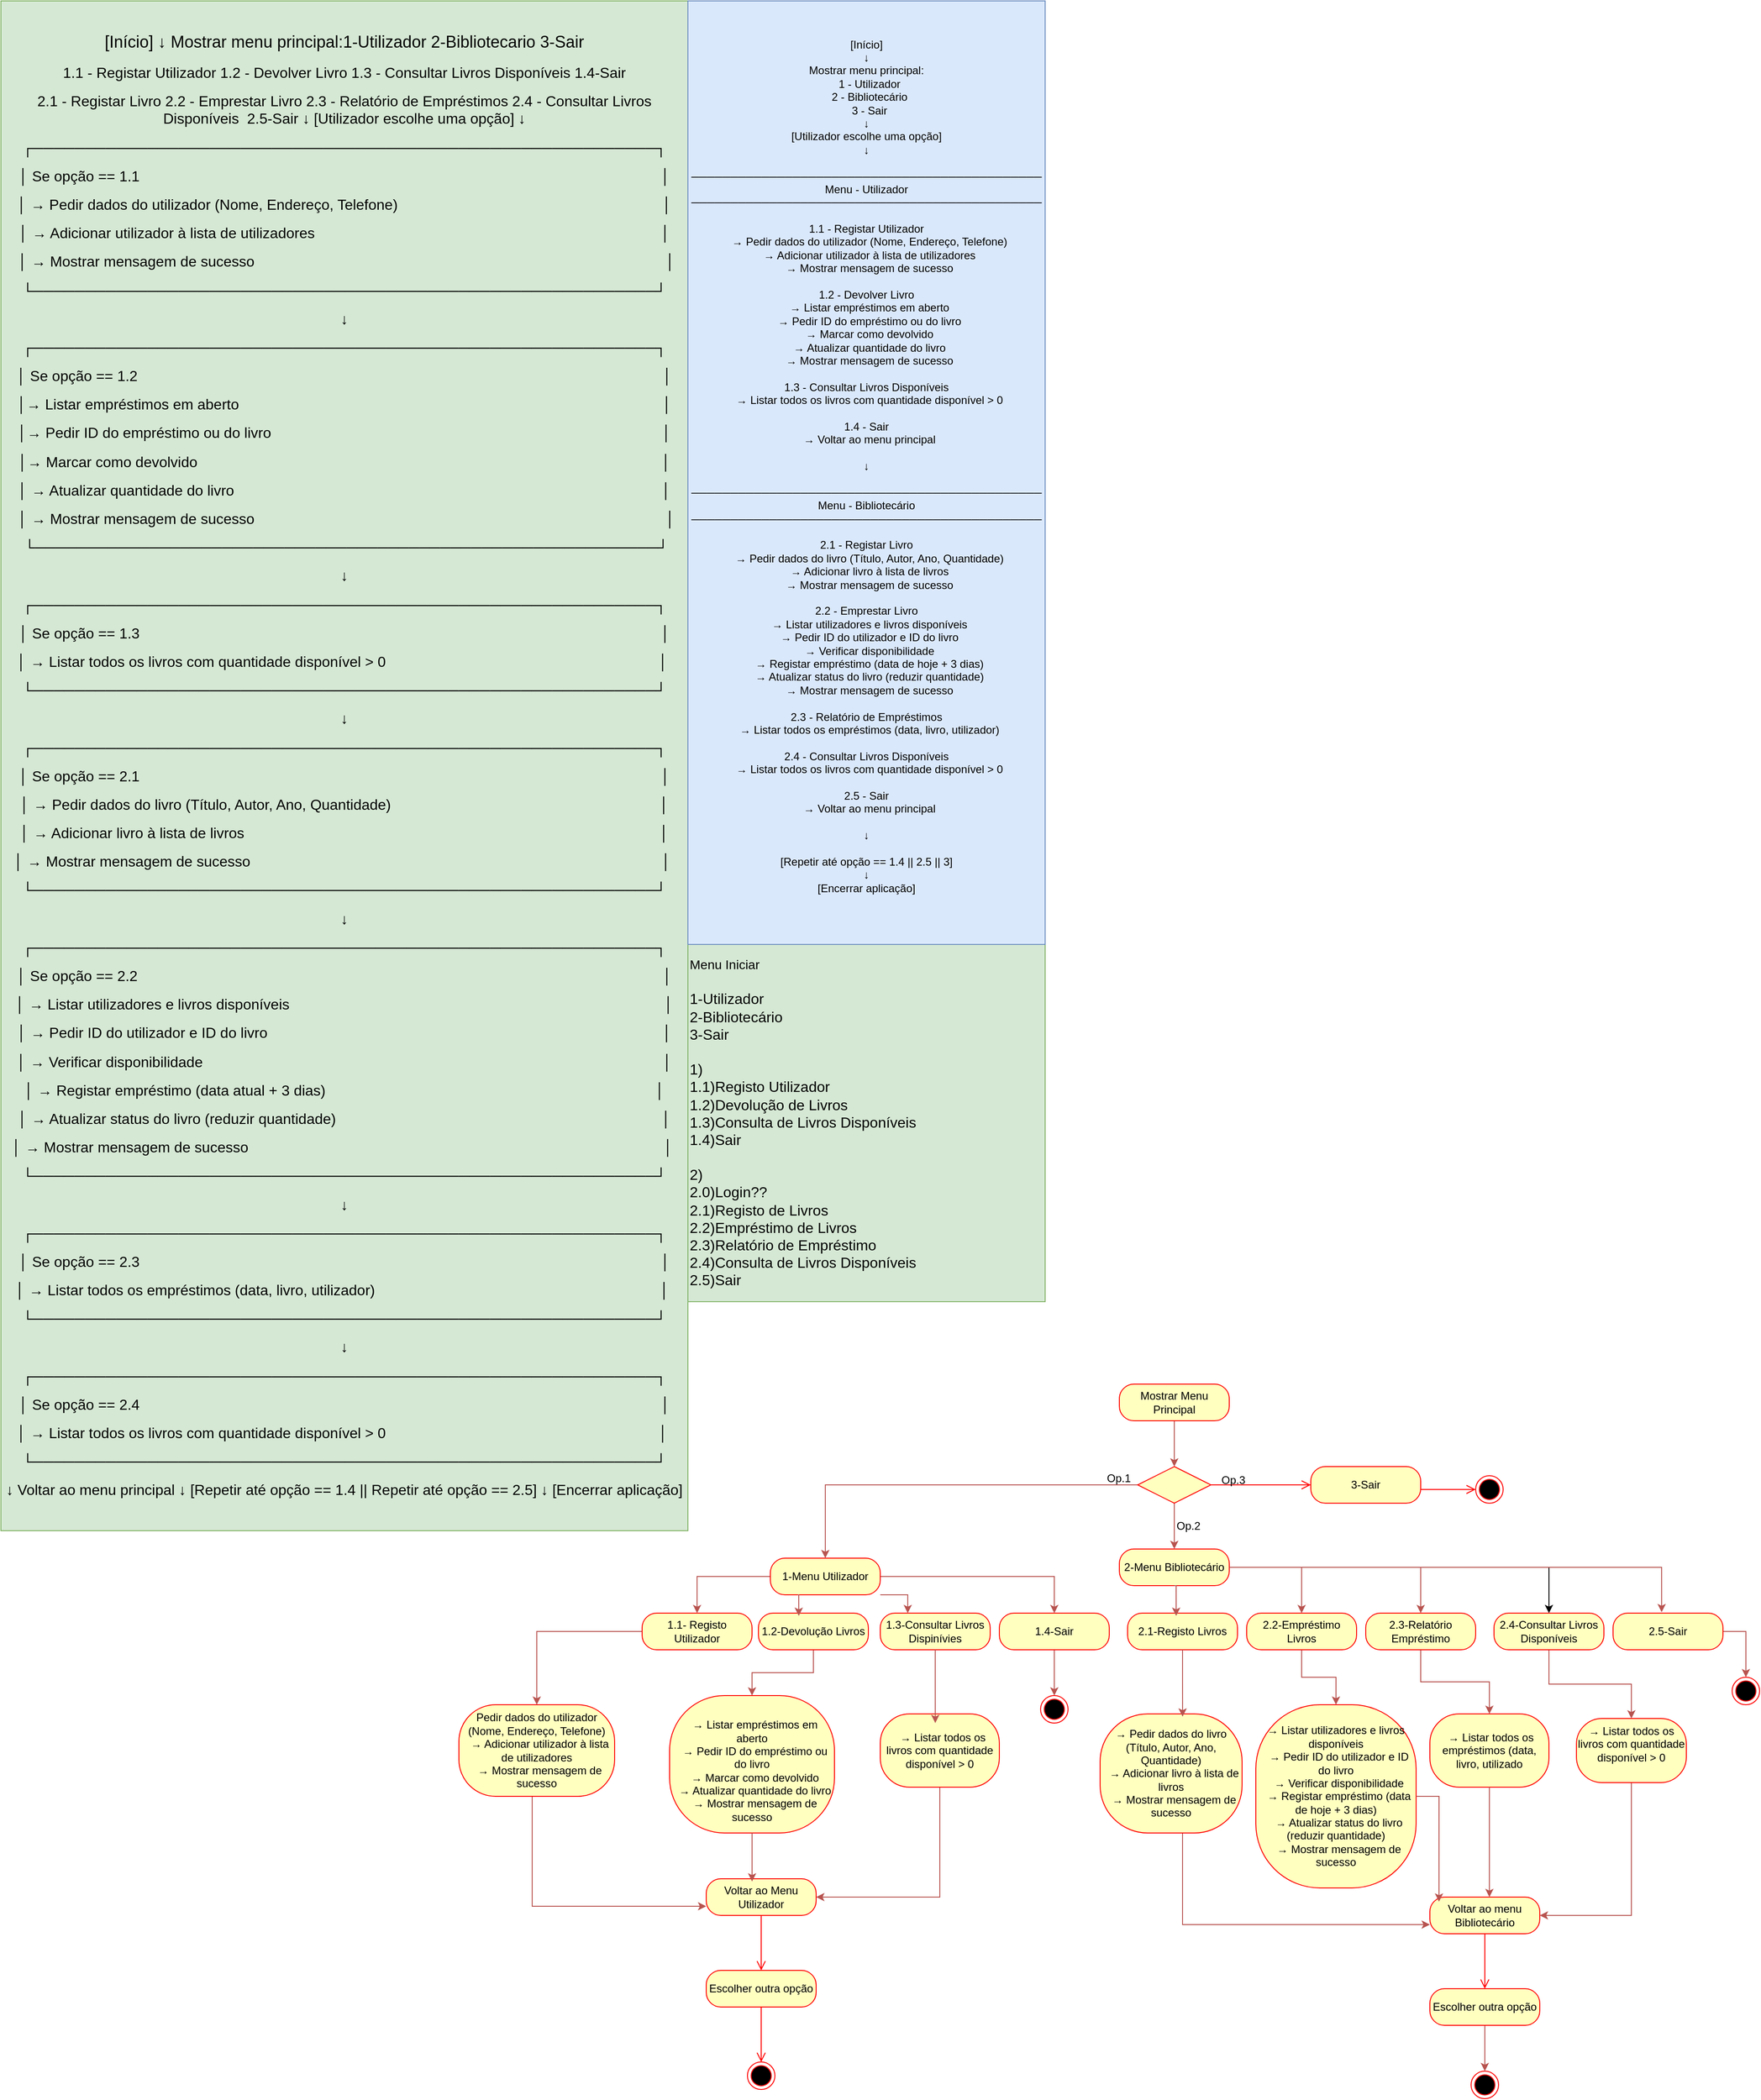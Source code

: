 <mxfile version="26.2.9">
  <diagram name="Página-1" id="r0dffOc2xjD5Wo-SmoQ1">
    <mxGraphModel dx="1428" dy="777" grid="1" gridSize="10" guides="1" tooltips="1" connect="1" arrows="1" fold="1" page="1" pageScale="1" pageWidth="827" pageHeight="1169" math="0" shadow="0">
      <root>
        <mxCell id="0" />
        <mxCell id="1" parent="0" />
        <mxCell id="uC4BJ2-a4KVKfB8r2jw6-1" value="&lt;font style=&quot;font-size: 14px;&quot;&gt;Menu Iniciar&lt;/font&gt;&lt;div&gt;&lt;font size=&quot;3&quot;&gt;&lt;br&gt;&lt;/font&gt;&lt;div&gt;&lt;font size=&quot;3&quot;&gt;1-Utilizador&lt;/font&gt;&lt;/div&gt;&lt;div&gt;&lt;font size=&quot;3&quot;&gt;2-Bibliotecário&lt;/font&gt;&lt;/div&gt;&lt;div&gt;&lt;font size=&quot;3&quot;&gt;3-Sair&lt;/font&gt;&lt;/div&gt;&lt;div&gt;&lt;font size=&quot;3&quot;&gt;&lt;br&gt;&lt;/font&gt;&lt;/div&gt;&lt;div&gt;&lt;font size=&quot;3&quot;&gt;1)&lt;/font&gt;&lt;/div&gt;&lt;div&gt;&lt;font size=&quot;3&quot;&gt;1.1)Registo Utilizador&lt;/font&gt;&lt;/div&gt;&lt;div&gt;&lt;font size=&quot;3&quot;&gt;1.2)Devolução de Livros&lt;/font&gt;&lt;/div&gt;&lt;div&gt;&lt;font size=&quot;3&quot;&gt;1.3)Consulta de Livros Disponíveis&lt;/font&gt;&lt;/div&gt;&lt;div&gt;&lt;font size=&quot;3&quot;&gt;1.4)Sair&lt;/font&gt;&lt;/div&gt;&lt;div&gt;&lt;font size=&quot;3&quot;&gt;&lt;br&gt;&lt;/font&gt;&lt;/div&gt;&lt;div&gt;&lt;font size=&quot;3&quot;&gt;2)&lt;/font&gt;&lt;/div&gt;&lt;div&gt;&lt;font size=&quot;3&quot;&gt;2.0)Login??&lt;/font&gt;&lt;/div&gt;&lt;div&gt;&lt;font size=&quot;3&quot;&gt;2.1)Registo de Livros&lt;/font&gt;&lt;/div&gt;&lt;div&gt;&lt;font size=&quot;3&quot;&gt;2.2)Empréstimo de Livros&lt;/font&gt;&lt;/div&gt;&lt;div&gt;&lt;font size=&quot;3&quot;&gt;2.3)Relatório de Empréstimo&lt;/font&gt;&lt;/div&gt;&lt;div&gt;&lt;font size=&quot;3&quot;&gt;2.4)Consulta de Livros Disponíveis&lt;/font&gt;&lt;/div&gt;&lt;div&gt;&lt;font size=&quot;3&quot;&gt;2.5)Sair&lt;/font&gt;&lt;/div&gt;&lt;/div&gt;" style="whiteSpace=wrap;html=1;aspect=fixed;align=left;fillColor=#d5e8d4;strokeColor=#82b366;" vertex="1" parent="1">
          <mxGeometry x="750" y="1030" width="390" height="390" as="geometry" />
        </mxCell>
        <mxCell id="uC4BJ2-a4KVKfB8r2jw6-3" value="&lt;p data-pm-slice=&quot;1 1 []&quot;&gt;&lt;font style=&quot;font-size: 18px;&quot;&gt;[Início] ↓ Mostrar menu principal:1-Utilizador 2-Bibliotecario 3-Sair&lt;/font&gt;&lt;/p&gt;&lt;p&gt;&lt;font size=&quot;3&quot;&gt;1.1 - Registar Utilizador 1.2 - Devolver Livro 1.3 - Consultar Livros Disponíveis 1.4-Sair&lt;/font&gt;&lt;/p&gt;&lt;p&gt;&lt;font size=&quot;3&quot;&gt;2.1 - Registar Livro 2.2 - Emprestar Livro 2.3 - Relatório de Empréstimos 2.4 - Consultar Livros Disponíveis&amp;nbsp; 2.5-Sair ↓ [Utilizador escolhe uma opção] ↓&lt;/font&gt;&lt;/p&gt;&lt;p data-pm-slice=&quot;1 1 []&quot;&gt;&lt;font size=&quot;3&quot;&gt;┌────────────────────────────────────────────────────────────┐&lt;/font&gt;&lt;/p&gt;&lt;p&gt;&lt;font size=&quot;3&quot;&gt;│ Se opção == 1.1&amp;nbsp; &amp;nbsp; &amp;nbsp; &amp;nbsp; &amp;nbsp; &amp;nbsp; &amp;nbsp; &amp;nbsp; &amp;nbsp; &amp;nbsp; &amp;nbsp; &amp;nbsp; &amp;nbsp; &amp;nbsp; &amp;nbsp; &amp;nbsp; &amp;nbsp; &amp;nbsp; &amp;nbsp; &amp;nbsp; &amp;nbsp; &amp;nbsp; &amp;nbsp; &amp;nbsp; &amp;nbsp; &amp;nbsp; &amp;nbsp; &amp;nbsp; &amp;nbsp; &amp;nbsp; &amp;nbsp; &amp;nbsp; &amp;nbsp; &amp;nbsp; &amp;nbsp; &amp;nbsp; &amp;nbsp; &amp;nbsp; &amp;nbsp; &amp;nbsp; &amp;nbsp; &amp;nbsp; &amp;nbsp; &amp;nbsp; &amp;nbsp; &amp;nbsp; &amp;nbsp; &amp;nbsp; &amp;nbsp; &amp;nbsp; &amp;nbsp; &amp;nbsp; &amp;nbsp; &amp;nbsp; &amp;nbsp; &amp;nbsp; &amp;nbsp; &amp;nbsp; &amp;nbsp; &amp;nbsp; &amp;nbsp; &amp;nbsp; &amp;nbsp; &amp;nbsp; │&lt;/font&gt;&lt;/p&gt;&lt;p&gt;&lt;font size=&quot;3&quot;&gt;│ → Pedir dados do utilizador (Nome, Endereço, Telefone)&amp;nbsp; &amp;nbsp; &amp;nbsp; &amp;nbsp; &amp;nbsp; &amp;nbsp; &amp;nbsp; &amp;nbsp; &amp;nbsp; &amp;nbsp; &amp;nbsp; &amp;nbsp; &amp;nbsp; &amp;nbsp; &amp;nbsp; &amp;nbsp; &amp;nbsp; &amp;nbsp; &amp;nbsp; &amp;nbsp; &amp;nbsp; &amp;nbsp; &amp;nbsp; &amp;nbsp; &amp;nbsp; &amp;nbsp; &amp;nbsp; &amp;nbsp; &amp;nbsp; &amp;nbsp; &amp;nbsp; &amp;nbsp; &amp;nbsp;│&lt;/font&gt;&lt;/p&gt;&lt;p&gt;&lt;font size=&quot;3&quot;&gt;│ → Adicionar utilizador à lista de utilizadores&amp;nbsp; &amp;nbsp; &amp;nbsp; &amp;nbsp; &amp;nbsp; &amp;nbsp; &amp;nbsp; &amp;nbsp; &amp;nbsp; &amp;nbsp; &amp;nbsp; &amp;nbsp; &amp;nbsp; &amp;nbsp; &amp;nbsp; &amp;nbsp; &amp;nbsp; &amp;nbsp; &amp;nbsp; &amp;nbsp; &amp;nbsp; &amp;nbsp; &amp;nbsp; &amp;nbsp; &amp;nbsp; &amp;nbsp; &amp;nbsp; &amp;nbsp; &amp;nbsp; &amp;nbsp; &amp;nbsp; &amp;nbsp; &amp;nbsp; &amp;nbsp; &amp;nbsp; &amp;nbsp; &amp;nbsp; &amp;nbsp; &amp;nbsp; &amp;nbsp; &amp;nbsp; &amp;nbsp; &amp;nbsp;│&lt;/font&gt;&lt;/p&gt;&lt;p&gt;&lt;font size=&quot;3&quot;&gt;&amp;nbsp; │ → Mostrar mensagem de sucesso&amp;nbsp; &amp;nbsp; &amp;nbsp; &amp;nbsp; &amp;nbsp; &amp;nbsp; &amp;nbsp; &amp;nbsp; &amp;nbsp; &amp;nbsp; &amp;nbsp; &amp;nbsp; &amp;nbsp; &amp;nbsp; &amp;nbsp; &amp;nbsp; &amp;nbsp; &amp;nbsp; &amp;nbsp; &amp;nbsp; &amp;nbsp; &amp;nbsp; &amp;nbsp; &amp;nbsp; &amp;nbsp; &amp;nbsp; &amp;nbsp; &amp;nbsp; &amp;nbsp; &amp;nbsp; &amp;nbsp; &amp;nbsp; &amp;nbsp; &amp;nbsp; &amp;nbsp; &amp;nbsp; &amp;nbsp; &amp;nbsp; &amp;nbsp; &amp;nbsp; &amp;nbsp; &amp;nbsp; &amp;nbsp; &amp;nbsp; &amp;nbsp; &amp;nbsp; &amp;nbsp; &amp;nbsp; &amp;nbsp; &amp;nbsp; &amp;nbsp;│&amp;nbsp;&lt;/font&gt;&lt;/p&gt;&lt;p&gt;&lt;font size=&quot;3&quot;&gt;└────────────────────────────────────────────────────────────┘&lt;/font&gt;&lt;/p&gt;&lt;p&gt;&lt;font size=&quot;3&quot;&gt;↓&lt;/font&gt;&lt;/p&gt;&lt;p&gt;&lt;font size=&quot;3&quot;&gt;┌────────────────────────────────────────────────────────────┐&lt;/font&gt;&lt;/p&gt;&lt;p&gt;&lt;font size=&quot;3&quot;&gt;│ Se opção == 1.2&amp;nbsp; &amp;nbsp; &amp;nbsp; &amp;nbsp; &amp;nbsp; &amp;nbsp; &amp;nbsp; &amp;nbsp; &amp;nbsp; &amp;nbsp; &amp;nbsp; &amp;nbsp; &amp;nbsp; &amp;nbsp; &amp;nbsp; &amp;nbsp; &amp;nbsp; &amp;nbsp; &amp;nbsp; &amp;nbsp; &amp;nbsp; &amp;nbsp; &amp;nbsp; &amp;nbsp; &amp;nbsp; &amp;nbsp; &amp;nbsp; &amp;nbsp; &amp;nbsp; &amp;nbsp; &amp;nbsp; &amp;nbsp; &amp;nbsp; &amp;nbsp; &amp;nbsp; &amp;nbsp; &amp;nbsp; &amp;nbsp; &amp;nbsp; &amp;nbsp; &amp;nbsp; &amp;nbsp; &amp;nbsp; &amp;nbsp; &amp;nbsp; &amp;nbsp; &amp;nbsp; &amp;nbsp; &amp;nbsp; &amp;nbsp; &amp;nbsp; &amp;nbsp; &amp;nbsp; &amp;nbsp; &amp;nbsp; &amp;nbsp; &amp;nbsp; &amp;nbsp; &amp;nbsp; &amp;nbsp; &amp;nbsp; &amp;nbsp; &amp;nbsp; &amp;nbsp; &amp;nbsp;│&lt;/font&gt;&lt;/p&gt;&lt;p&gt;&lt;font size=&quot;3&quot;&gt;│→ Listar empréstimos em aberto&amp;nbsp; &amp;nbsp; &amp;nbsp; &amp;nbsp; &amp;nbsp; &amp;nbsp; &amp;nbsp; &amp;nbsp; &amp;nbsp; &amp;nbsp; &amp;nbsp; &amp;nbsp; &amp;nbsp; &amp;nbsp; &amp;nbsp; &amp;nbsp; &amp;nbsp; &amp;nbsp; &amp;nbsp; &amp;nbsp; &amp;nbsp; &amp;nbsp; &amp;nbsp; &amp;nbsp; &amp;nbsp; &amp;nbsp; &amp;nbsp; &amp;nbsp; &amp;nbsp; &amp;nbsp; &amp;nbsp; &amp;nbsp; &amp;nbsp; &amp;nbsp; &amp;nbsp; &amp;nbsp; &amp;nbsp; &amp;nbsp; &amp;nbsp; &amp;nbsp; &amp;nbsp; &amp;nbsp; &amp;nbsp; &amp;nbsp; &amp;nbsp; &amp;nbsp; &amp;nbsp; &amp;nbsp; &amp;nbsp; &amp;nbsp; &amp;nbsp; &amp;nbsp; │&lt;/font&gt;&lt;/p&gt;&lt;p&gt;&lt;font size=&quot;3&quot;&gt;│→ Pedir ID do empréstimo ou do livro&amp;nbsp; &amp;nbsp; &amp;nbsp; &amp;nbsp; &amp;nbsp; &amp;nbsp; &amp;nbsp; &amp;nbsp; &amp;nbsp; &amp;nbsp; &amp;nbsp; &amp;nbsp; &amp;nbsp; &amp;nbsp; &amp;nbsp; &amp;nbsp; &amp;nbsp; &amp;nbsp; &amp;nbsp; &amp;nbsp; &amp;nbsp; &amp;nbsp; &amp;nbsp; &amp;nbsp; &amp;nbsp; &amp;nbsp; &amp;nbsp; &amp;nbsp; &amp;nbsp; &amp;nbsp; &amp;nbsp; &amp;nbsp; &amp;nbsp; &amp;nbsp; &amp;nbsp; &amp;nbsp; &amp;nbsp; &amp;nbsp; &amp;nbsp; &amp;nbsp; &amp;nbsp; &amp;nbsp; &amp;nbsp; &amp;nbsp; &amp;nbsp; &amp;nbsp; &amp;nbsp; &amp;nbsp; │&lt;/font&gt;&lt;/p&gt;&lt;p&gt;&lt;font size=&quot;3&quot;&gt;│→ Marcar como devolvido&amp;nbsp; &amp;nbsp; &amp;nbsp; &amp;nbsp; &amp;nbsp; &amp;nbsp; &amp;nbsp; &amp;nbsp; &amp;nbsp; &amp;nbsp; &amp;nbsp; &amp;nbsp; &amp;nbsp; &amp;nbsp; &amp;nbsp; &amp;nbsp; &amp;nbsp; &amp;nbsp; &amp;nbsp; &amp;nbsp; &amp;nbsp; &amp;nbsp; &amp;nbsp; &amp;nbsp; &amp;nbsp; &amp;nbsp; &amp;nbsp; &amp;nbsp; &amp;nbsp; &amp;nbsp; &amp;nbsp; &amp;nbsp; &amp;nbsp; &amp;nbsp; &amp;nbsp; &amp;nbsp; &amp;nbsp; &amp;nbsp; &amp;nbsp; &amp;nbsp; &amp;nbsp; &amp;nbsp; &amp;nbsp; &amp;nbsp; &amp;nbsp; &amp;nbsp; &amp;nbsp; &amp;nbsp; &amp;nbsp; &amp;nbsp; &amp;nbsp; &amp;nbsp; &amp;nbsp; &amp;nbsp; &amp;nbsp; &amp;nbsp; &amp;nbsp; │&lt;/font&gt;&lt;/p&gt;&lt;p&gt;&lt;font size=&quot;3&quot;&gt;│ → Atualizar quantidade do livro&amp;nbsp; &amp;nbsp; &amp;nbsp; &amp;nbsp; &amp;nbsp; &amp;nbsp; &amp;nbsp; &amp;nbsp; &amp;nbsp; &amp;nbsp; &amp;nbsp; &amp;nbsp; &amp;nbsp; &amp;nbsp; &amp;nbsp; &amp;nbsp; &amp;nbsp; &amp;nbsp; &amp;nbsp; &amp;nbsp; &amp;nbsp; &amp;nbsp; &amp;nbsp; &amp;nbsp; &amp;nbsp; &amp;nbsp; &amp;nbsp; &amp;nbsp; &amp;nbsp; &amp;nbsp; &amp;nbsp; &amp;nbsp; &amp;nbsp; &amp;nbsp; &amp;nbsp; &amp;nbsp; &amp;nbsp; &amp;nbsp; &amp;nbsp; &amp;nbsp; &amp;nbsp; &amp;nbsp; &amp;nbsp; &amp;nbsp; &amp;nbsp; &amp;nbsp; &amp;nbsp; &amp;nbsp; &amp;nbsp; &amp;nbsp; &amp;nbsp; &amp;nbsp; &amp;nbsp;│&lt;/font&gt;&lt;/p&gt;&lt;p&gt;&lt;font size=&quot;3&quot;&gt;&amp;nbsp;│ → Mostrar mensagem de sucesso&amp;nbsp; &amp;nbsp; &amp;nbsp; &amp;nbsp; &amp;nbsp; &amp;nbsp; &amp;nbsp; &amp;nbsp; &amp;nbsp; &amp;nbsp; &amp;nbsp; &amp;nbsp; &amp;nbsp; &amp;nbsp; &amp;nbsp; &amp;nbsp; &amp;nbsp; &amp;nbsp; &amp;nbsp; &amp;nbsp; &amp;nbsp; &amp;nbsp; &amp;nbsp; &amp;nbsp; &amp;nbsp; &amp;nbsp; &amp;nbsp; &amp;nbsp; &amp;nbsp; &amp;nbsp; &amp;nbsp; &amp;nbsp; &amp;nbsp; &amp;nbsp; &amp;nbsp; &amp;nbsp; &amp;nbsp; &amp;nbsp; &amp;nbsp; &amp;nbsp; &amp;nbsp; &amp;nbsp; &amp;nbsp; &amp;nbsp; &amp;nbsp; &amp;nbsp; &amp;nbsp; &amp;nbsp; &amp;nbsp; &amp;nbsp; &amp;nbsp;│&lt;/font&gt;&lt;/p&gt;&lt;p&gt;&lt;font size=&quot;3&quot;&gt;&amp;nbsp;└────────────────────────────────────────────────────────────┘&lt;/font&gt;&lt;/p&gt;&lt;p&gt;&lt;font size=&quot;3&quot;&gt;↓&lt;/font&gt;&lt;/p&gt;&lt;p&gt;&lt;/p&gt;&lt;p&gt;&lt;font size=&quot;3&quot;&gt;┌────────────────────────────────────────────────────────────┐&lt;/font&gt;&lt;/p&gt;&lt;p&gt;&lt;font size=&quot;3&quot;&gt;│ Se opção == 1.3&amp;nbsp; &amp;nbsp; &amp;nbsp; &amp;nbsp; &amp;nbsp; &amp;nbsp; &amp;nbsp; &amp;nbsp; &amp;nbsp; &amp;nbsp; &amp;nbsp; &amp;nbsp; &amp;nbsp; &amp;nbsp; &amp;nbsp; &amp;nbsp; &amp;nbsp; &amp;nbsp; &amp;nbsp; &amp;nbsp; &amp;nbsp; &amp;nbsp; &amp;nbsp; &amp;nbsp; &amp;nbsp; &amp;nbsp; &amp;nbsp; &amp;nbsp; &amp;nbsp; &amp;nbsp; &amp;nbsp; &amp;nbsp; &amp;nbsp; &amp;nbsp; &amp;nbsp; &amp;nbsp; &amp;nbsp; &amp;nbsp; &amp;nbsp; &amp;nbsp; &amp;nbsp; &amp;nbsp; &amp;nbsp; &amp;nbsp; &amp;nbsp; &amp;nbsp; &amp;nbsp; &amp;nbsp; &amp;nbsp; &amp;nbsp; &amp;nbsp; &amp;nbsp; &amp;nbsp; &amp;nbsp; &amp;nbsp; &amp;nbsp; &amp;nbsp; &amp;nbsp; &amp;nbsp; &amp;nbsp; &amp;nbsp; &amp;nbsp; &amp;nbsp; &amp;nbsp; │&lt;/font&gt;&lt;/p&gt;&lt;p&gt;&lt;font size=&quot;3&quot;&gt;│ → Listar todos os livros com quantidade disponível &amp;gt; 0&amp;nbsp; &amp;nbsp; &amp;nbsp; &amp;nbsp; &amp;nbsp; &amp;nbsp; &amp;nbsp; &amp;nbsp; &amp;nbsp; &amp;nbsp; &amp;nbsp; &amp;nbsp; &amp;nbsp; &amp;nbsp; &amp;nbsp; &amp;nbsp; &amp;nbsp; &amp;nbsp; &amp;nbsp; &amp;nbsp; &amp;nbsp; &amp;nbsp; &amp;nbsp; &amp;nbsp; &amp;nbsp; &amp;nbsp; &amp;nbsp; &amp;nbsp; &amp;nbsp; &amp;nbsp; &amp;nbsp; &amp;nbsp; &amp;nbsp; &amp;nbsp;│&amp;nbsp;&lt;/font&gt;&lt;/p&gt;&lt;p&gt;&lt;font size=&quot;3&quot;&gt;└────────────────────────────────────────────────────────────┘&lt;/font&gt;&lt;/p&gt;&lt;p&gt;&lt;font size=&quot;3&quot;&gt;↓&lt;/font&gt;&lt;/p&gt;&lt;p&gt;&lt;font size=&quot;3&quot;&gt;┌────────────────────────────────────────────────────────────┐&lt;/font&gt;&lt;/p&gt;&lt;p&gt;&lt;font size=&quot;3&quot;&gt;│ Se opção == 2.1&amp;nbsp; &amp;nbsp; &amp;nbsp; &amp;nbsp; &amp;nbsp; &amp;nbsp; &amp;nbsp; &amp;nbsp; &amp;nbsp; &amp;nbsp; &amp;nbsp; &amp;nbsp; &amp;nbsp; &amp;nbsp; &amp;nbsp; &amp;nbsp; &amp;nbsp; &amp;nbsp; &amp;nbsp; &amp;nbsp; &amp;nbsp; &amp;nbsp; &amp;nbsp; &amp;nbsp; &amp;nbsp; &amp;nbsp; &amp;nbsp; &amp;nbsp; &amp;nbsp; &amp;nbsp; &amp;nbsp; &amp;nbsp; &amp;nbsp; &amp;nbsp; &amp;nbsp; &amp;nbsp; &amp;nbsp; &amp;nbsp; &amp;nbsp; &amp;nbsp; &amp;nbsp; &amp;nbsp; &amp;nbsp; &amp;nbsp; &amp;nbsp; &amp;nbsp; &amp;nbsp; &amp;nbsp; &amp;nbsp; &amp;nbsp; &amp;nbsp; &amp;nbsp; &amp;nbsp; &amp;nbsp; &amp;nbsp; &amp;nbsp; &amp;nbsp; &amp;nbsp; &amp;nbsp; &amp;nbsp; &amp;nbsp; &amp;nbsp; &amp;nbsp; &amp;nbsp; │&lt;/font&gt;&lt;/p&gt;&lt;p&gt;&lt;font size=&quot;3&quot;&gt;│ → Pedir dados do livro (Título, Autor, Ano, Quantidade)&amp;nbsp; &amp;nbsp; &amp;nbsp; &amp;nbsp; &amp;nbsp; &amp;nbsp; &amp;nbsp; &amp;nbsp; &amp;nbsp; &amp;nbsp; &amp;nbsp; &amp;nbsp; &amp;nbsp; &amp;nbsp; &amp;nbsp; &amp;nbsp; &amp;nbsp; &amp;nbsp; &amp;nbsp; &amp;nbsp; &amp;nbsp; &amp;nbsp; &amp;nbsp; &amp;nbsp; &amp;nbsp; &amp;nbsp; &amp;nbsp; &amp;nbsp; &amp;nbsp; &amp;nbsp; &amp;nbsp; &amp;nbsp; &amp;nbsp; │&lt;/font&gt;&lt;/p&gt;&lt;p&gt;&lt;font size=&quot;3&quot;&gt;│ → Adicionar livro à lista de livros&amp;nbsp; &amp;nbsp; &amp;nbsp; &amp;nbsp; &amp;nbsp; &amp;nbsp; &amp;nbsp; &amp;nbsp; &amp;nbsp; &amp;nbsp; &amp;nbsp; &amp;nbsp; &amp;nbsp; &amp;nbsp; &amp;nbsp; &amp;nbsp; &amp;nbsp; &amp;nbsp; &amp;nbsp; &amp;nbsp; &amp;nbsp; &amp;nbsp; &amp;nbsp; &amp;nbsp; &amp;nbsp; &amp;nbsp; &amp;nbsp; &amp;nbsp; &amp;nbsp; &amp;nbsp; &amp;nbsp; &amp;nbsp; &amp;nbsp; &amp;nbsp; &amp;nbsp; &amp;nbsp; &amp;nbsp; &amp;nbsp; &amp;nbsp; &amp;nbsp; &amp;nbsp; &amp;nbsp; &amp;nbsp; &amp;nbsp; &amp;nbsp; &amp;nbsp; &amp;nbsp; &amp;nbsp; &amp;nbsp; &amp;nbsp; &amp;nbsp; │&lt;/font&gt;&lt;/p&gt;&lt;p&gt;&lt;font size=&quot;3&quot;&gt;│ → Mostrar mensagem de sucesso&amp;nbsp; &amp;nbsp; &amp;nbsp; &amp;nbsp; &amp;nbsp; &amp;nbsp; &amp;nbsp; &amp;nbsp; &amp;nbsp; &amp;nbsp; &amp;nbsp; &amp;nbsp; &amp;nbsp; &amp;nbsp; &amp;nbsp; &amp;nbsp; &amp;nbsp; &amp;nbsp; &amp;nbsp; &amp;nbsp; &amp;nbsp; &amp;nbsp; &amp;nbsp; &amp;nbsp; &amp;nbsp; &amp;nbsp; &amp;nbsp; &amp;nbsp; &amp;nbsp; &amp;nbsp; &amp;nbsp; &amp;nbsp; &amp;nbsp; &amp;nbsp; &amp;nbsp; &amp;nbsp; &amp;nbsp; &amp;nbsp; &amp;nbsp; &amp;nbsp; &amp;nbsp; &amp;nbsp; &amp;nbsp; &amp;nbsp; &amp;nbsp; &amp;nbsp; &amp;nbsp; &amp;nbsp; &amp;nbsp; &amp;nbsp; &amp;nbsp;│&amp;nbsp;&lt;/font&gt;&lt;/p&gt;&lt;p&gt;&lt;font size=&quot;3&quot;&gt;└────────────────────────────────────────────────────────────┘&lt;/font&gt;&lt;/p&gt;&lt;p&gt;&lt;font size=&quot;3&quot;&gt;↓&lt;/font&gt;&lt;/p&gt;&lt;p&gt;&lt;font size=&quot;3&quot;&gt;┌────────────────────────────────────────────────────────────┐&lt;/font&gt;&lt;/p&gt;&lt;p&gt;&lt;font size=&quot;3&quot;&gt;│ Se opção == 2.2&amp;nbsp; &amp;nbsp; &amp;nbsp; &amp;nbsp; &amp;nbsp; &amp;nbsp; &amp;nbsp; &amp;nbsp; &amp;nbsp; &amp;nbsp; &amp;nbsp; &amp;nbsp; &amp;nbsp; &amp;nbsp; &amp;nbsp; &amp;nbsp; &amp;nbsp; &amp;nbsp; &amp;nbsp; &amp;nbsp; &amp;nbsp; &amp;nbsp; &amp;nbsp; &amp;nbsp; &amp;nbsp; &amp;nbsp; &amp;nbsp; &amp;nbsp; &amp;nbsp; &amp;nbsp; &amp;nbsp; &amp;nbsp; &amp;nbsp; &amp;nbsp; &amp;nbsp; &amp;nbsp; &amp;nbsp; &amp;nbsp; &amp;nbsp; &amp;nbsp; &amp;nbsp; &amp;nbsp; &amp;nbsp; &amp;nbsp; &amp;nbsp; &amp;nbsp; &amp;nbsp; &amp;nbsp; &amp;nbsp; &amp;nbsp; &amp;nbsp; &amp;nbsp; &amp;nbsp; &amp;nbsp; &amp;nbsp; &amp;nbsp; &amp;nbsp; &amp;nbsp; &amp;nbsp; &amp;nbsp; &amp;nbsp; &amp;nbsp; &amp;nbsp; &amp;nbsp; &amp;nbsp;│&lt;/font&gt;&lt;/p&gt;&lt;p&gt;&lt;font size=&quot;3&quot;&gt;│ → Listar utilizadores e livros disponíveis&amp;nbsp; &amp;nbsp; &amp;nbsp; &amp;nbsp; &amp;nbsp; &amp;nbsp; &amp;nbsp; &amp;nbsp; &amp;nbsp; &amp;nbsp; &amp;nbsp; &amp;nbsp; &amp;nbsp; &amp;nbsp; &amp;nbsp; &amp;nbsp; &amp;nbsp; &amp;nbsp; &amp;nbsp; &amp;nbsp; &amp;nbsp; &amp;nbsp; &amp;nbsp; &amp;nbsp; &amp;nbsp; &amp;nbsp; &amp;nbsp; &amp;nbsp; &amp;nbsp; &amp;nbsp; &amp;nbsp; &amp;nbsp; &amp;nbsp; &amp;nbsp; &amp;nbsp; &amp;nbsp; &amp;nbsp; &amp;nbsp; &amp;nbsp; &amp;nbsp; &amp;nbsp; &amp;nbsp; &amp;nbsp; &amp;nbsp; &amp;nbsp; &amp;nbsp; │&lt;/font&gt;&lt;/p&gt;&lt;p&gt;&lt;font size=&quot;3&quot;&gt;│ → Pedir ID do utilizador e ID do livro&amp;nbsp; &amp;nbsp; &amp;nbsp; &amp;nbsp; &amp;nbsp; &amp;nbsp; &amp;nbsp; &amp;nbsp; &amp;nbsp; &amp;nbsp; &amp;nbsp; &amp;nbsp; &amp;nbsp; &amp;nbsp; &amp;nbsp; &amp;nbsp; &amp;nbsp; &amp;nbsp; &amp;nbsp; &amp;nbsp; &amp;nbsp; &amp;nbsp; &amp;nbsp; &amp;nbsp; &amp;nbsp; &amp;nbsp; &amp;nbsp; &amp;nbsp; &amp;nbsp; &amp;nbsp; &amp;nbsp; &amp;nbsp; &amp;nbsp; &amp;nbsp; &amp;nbsp; &amp;nbsp; &amp;nbsp; &amp;nbsp; &amp;nbsp; &amp;nbsp; &amp;nbsp; &amp;nbsp; &amp;nbsp; &amp;nbsp; &amp;nbsp; &amp;nbsp; &amp;nbsp; &amp;nbsp; &amp;nbsp;│&lt;/font&gt;&lt;/p&gt;&lt;p&gt;&lt;font size=&quot;3&quot;&gt;│ → Verificar disponibilidade&amp;nbsp; &amp;nbsp; &amp;nbsp; &amp;nbsp; &amp;nbsp; &amp;nbsp; &amp;nbsp; &amp;nbsp; &amp;nbsp; &amp;nbsp; &amp;nbsp; &amp;nbsp; &amp;nbsp; &amp;nbsp; &amp;nbsp; &amp;nbsp; &amp;nbsp; &amp;nbsp; &amp;nbsp; &amp;nbsp; &amp;nbsp; &amp;nbsp; &amp;nbsp; &amp;nbsp; &amp;nbsp; &amp;nbsp; &amp;nbsp; &amp;nbsp; &amp;nbsp; &amp;nbsp; &amp;nbsp; &amp;nbsp; &amp;nbsp; &amp;nbsp; &amp;nbsp; &amp;nbsp; &amp;nbsp; &amp;nbsp; &amp;nbsp; &amp;nbsp; &amp;nbsp; &amp;nbsp; &amp;nbsp; &amp;nbsp; &amp;nbsp; &amp;nbsp; &amp;nbsp; &amp;nbsp; &amp;nbsp; &amp;nbsp; &amp;nbsp; &amp;nbsp; &amp;nbsp; &amp;nbsp; &amp;nbsp; &amp;nbsp; &amp;nbsp;│&lt;/font&gt;&lt;/p&gt;&lt;p&gt;&lt;font size=&quot;3&quot;&gt;│ → Registar empréstimo (data atual + 3 dias)&amp;nbsp; &amp;nbsp; &amp;nbsp; &amp;nbsp; &amp;nbsp; &amp;nbsp; &amp;nbsp; &amp;nbsp; &amp;nbsp; &amp;nbsp; &amp;nbsp; &amp;nbsp; &amp;nbsp; &amp;nbsp; &amp;nbsp; &amp;nbsp; &amp;nbsp; &amp;nbsp; &amp;nbsp; &amp;nbsp; &amp;nbsp; &amp;nbsp; &amp;nbsp; &amp;nbsp; &amp;nbsp; &amp;nbsp; &amp;nbsp; &amp;nbsp; &amp;nbsp; &amp;nbsp; &amp;nbsp; &amp;nbsp; &amp;nbsp; &amp;nbsp; &amp;nbsp; &amp;nbsp; &amp;nbsp; &amp;nbsp; &amp;nbsp; &amp;nbsp; &amp;nbsp;│&lt;/font&gt;&lt;/p&gt;&lt;p&gt;&lt;font size=&quot;3&quot;&gt;│ → Atualizar status do livro (reduzir quantidade)&amp;nbsp; &amp;nbsp; &amp;nbsp; &amp;nbsp; &amp;nbsp; &amp;nbsp; &amp;nbsp; &amp;nbsp; &amp;nbsp; &amp;nbsp; &amp;nbsp; &amp;nbsp; &amp;nbsp; &amp;nbsp; &amp;nbsp; &amp;nbsp; &amp;nbsp; &amp;nbsp; &amp;nbsp; &amp;nbsp; &amp;nbsp; &amp;nbsp; &amp;nbsp; &amp;nbsp; &amp;nbsp; &amp;nbsp; &amp;nbsp; &amp;nbsp; &amp;nbsp; &amp;nbsp; &amp;nbsp; &amp;nbsp; &amp;nbsp; &amp;nbsp; &amp;nbsp; &amp;nbsp; &amp;nbsp; &amp;nbsp; &amp;nbsp; &amp;nbsp; │&lt;/font&gt;&lt;/p&gt;&lt;p&gt;&lt;font size=&quot;3&quot;&gt;│ → Mostrar mensagem de sucesso&amp;nbsp; &amp;nbsp; &amp;nbsp; &amp;nbsp; &amp;nbsp; &amp;nbsp; &amp;nbsp; &amp;nbsp; &amp;nbsp; &amp;nbsp; &amp;nbsp; &amp;nbsp; &amp;nbsp; &amp;nbsp; &amp;nbsp; &amp;nbsp; &amp;nbsp; &amp;nbsp; &amp;nbsp; &amp;nbsp; &amp;nbsp; &amp;nbsp; &amp;nbsp; &amp;nbsp; &amp;nbsp; &amp;nbsp; &amp;nbsp; &amp;nbsp; &amp;nbsp; &amp;nbsp; &amp;nbsp; &amp;nbsp; &amp;nbsp; &amp;nbsp; &amp;nbsp; &amp;nbsp; &amp;nbsp; &amp;nbsp; &amp;nbsp; &amp;nbsp; &amp;nbsp; &amp;nbsp; &amp;nbsp; &amp;nbsp; &amp;nbsp; &amp;nbsp; &amp;nbsp; &amp;nbsp; &amp;nbsp; &amp;nbsp; &amp;nbsp; │&amp;nbsp;&lt;/font&gt;&lt;/p&gt;&lt;p&gt;&lt;font size=&quot;3&quot;&gt;└────────────────────────────────────────────────────────────┘&lt;/font&gt;&lt;/p&gt;&lt;p&gt;&lt;font size=&quot;3&quot;&gt;↓&lt;/font&gt;&lt;/p&gt;&lt;p&gt;&lt;font size=&quot;3&quot;&gt;┌────────────────────────────────────────────────────────────┐&lt;/font&gt;&lt;/p&gt;&lt;p&gt;&lt;font size=&quot;3&quot;&gt;│ Se opção == 2.3&amp;nbsp; &amp;nbsp; &amp;nbsp; &amp;nbsp; &amp;nbsp; &amp;nbsp; &amp;nbsp; &amp;nbsp; &amp;nbsp; &amp;nbsp; &amp;nbsp; &amp;nbsp; &amp;nbsp; &amp;nbsp; &amp;nbsp; &amp;nbsp; &amp;nbsp; &amp;nbsp; &amp;nbsp; &amp;nbsp; &amp;nbsp; &amp;nbsp; &amp;nbsp; &amp;nbsp; &amp;nbsp; &amp;nbsp; &amp;nbsp; &amp;nbsp; &amp;nbsp; &amp;nbsp; &amp;nbsp; &amp;nbsp; &amp;nbsp; &amp;nbsp; &amp;nbsp; &amp;nbsp; &amp;nbsp; &amp;nbsp; &amp;nbsp; &amp;nbsp; &amp;nbsp; &amp;nbsp; &amp;nbsp; &amp;nbsp; &amp;nbsp; &amp;nbsp; &amp;nbsp; &amp;nbsp; &amp;nbsp; &amp;nbsp; &amp;nbsp; &amp;nbsp; &amp;nbsp; &amp;nbsp; &amp;nbsp; &amp;nbsp; &amp;nbsp; &amp;nbsp; &amp;nbsp; &amp;nbsp; &amp;nbsp; &amp;nbsp; &amp;nbsp; &amp;nbsp; │&lt;/font&gt;&lt;/p&gt;&lt;p&gt;&lt;font size=&quot;3&quot;&gt;│ → Listar todos os empréstimos (data, livro, utilizador)&amp;nbsp; &amp;nbsp; &amp;nbsp; &amp;nbsp; &amp;nbsp; &amp;nbsp; &amp;nbsp; &amp;nbsp; &amp;nbsp; &amp;nbsp; &amp;nbsp; &amp;nbsp; &amp;nbsp; &amp;nbsp; &amp;nbsp; &amp;nbsp; &amp;nbsp; &amp;nbsp; &amp;nbsp; &amp;nbsp; &amp;nbsp; &amp;nbsp; &amp;nbsp; &amp;nbsp; &amp;nbsp; &amp;nbsp; &amp;nbsp; &amp;nbsp; &amp;nbsp; &amp;nbsp; &amp;nbsp; &amp;nbsp; &amp;nbsp; &amp;nbsp; &amp;nbsp; │&amp;nbsp;&lt;/font&gt;&lt;/p&gt;&lt;p&gt;&lt;font size=&quot;3&quot;&gt;└────────────────────────────────────────────────────────────┘&lt;/font&gt;&lt;/p&gt;&lt;p&gt;&lt;font size=&quot;3&quot;&gt;↓&lt;/font&gt;&lt;/p&gt;&lt;p&gt;&lt;font size=&quot;3&quot;&gt;┌────────────────────────────────────────────────────────────┐&lt;/font&gt;&lt;/p&gt;&lt;p&gt;&lt;font size=&quot;3&quot;&gt;│ Se opção == 2.4&amp;nbsp; &amp;nbsp; &amp;nbsp; &amp;nbsp; &amp;nbsp; &amp;nbsp; &amp;nbsp; &amp;nbsp; &amp;nbsp; &amp;nbsp; &amp;nbsp; &amp;nbsp; &amp;nbsp; &amp;nbsp; &amp;nbsp; &amp;nbsp; &amp;nbsp; &amp;nbsp; &amp;nbsp; &amp;nbsp; &amp;nbsp; &amp;nbsp; &amp;nbsp; &amp;nbsp; &amp;nbsp; &amp;nbsp; &amp;nbsp; &amp;nbsp; &amp;nbsp; &amp;nbsp; &amp;nbsp; &amp;nbsp; &amp;nbsp; &amp;nbsp; &amp;nbsp; &amp;nbsp; &amp;nbsp; &amp;nbsp; &amp;nbsp; &amp;nbsp; &amp;nbsp; &amp;nbsp; &amp;nbsp; &amp;nbsp; &amp;nbsp; &amp;nbsp; &amp;nbsp; &amp;nbsp; &amp;nbsp; &amp;nbsp; &amp;nbsp; &amp;nbsp; &amp;nbsp; &amp;nbsp; &amp;nbsp; &amp;nbsp; &amp;nbsp; &amp;nbsp; &amp;nbsp; &amp;nbsp; &amp;nbsp; &amp;nbsp; &amp;nbsp; &amp;nbsp; │&lt;/font&gt;&lt;/p&gt;&lt;p&gt;&lt;font size=&quot;3&quot;&gt;│ → Listar todos os livros com quantidade disponível &amp;gt; 0&amp;nbsp; &amp;nbsp; &amp;nbsp; &amp;nbsp; &amp;nbsp; &amp;nbsp; &amp;nbsp; &amp;nbsp; &amp;nbsp; &amp;nbsp; &amp;nbsp; &amp;nbsp; &amp;nbsp; &amp;nbsp; &amp;nbsp; &amp;nbsp; &amp;nbsp; &amp;nbsp; &amp;nbsp; &amp;nbsp; &amp;nbsp; &amp;nbsp; &amp;nbsp; &amp;nbsp; &amp;nbsp; &amp;nbsp; &amp;nbsp; &amp;nbsp; &amp;nbsp; &amp;nbsp; &amp;nbsp; &amp;nbsp; &amp;nbsp; &amp;nbsp;│&amp;nbsp;&lt;/font&gt;&lt;/p&gt;&lt;p&gt;&lt;font size=&quot;3&quot;&gt;└────────────────────────────────────────────────────────────┘&lt;/font&gt;&lt;/p&gt;&lt;p&gt;&lt;font size=&quot;3&quot;&gt;↓ Voltar ao menu principal ↓ [Repetir até opção == 1.4 || Repetir até opção == 2.5] ↓ [Encerrar aplicação]&lt;/font&gt;&lt;/p&gt;" style="text;html=1;align=center;verticalAlign=middle;whiteSpace=wrap;rounded=0;fillColor=#d5e8d4;strokeColor=#82b366;" vertex="1" parent="1">
          <mxGeometry width="750" height="1670" as="geometry" />
        </mxCell>
        <mxCell id="uC4BJ2-a4KVKfB8r2jw6-5" value="&lt;div&gt;[Início]&lt;/div&gt;&lt;div&gt;↓&lt;/div&gt;&lt;div&gt;Mostrar menu principal:&lt;/div&gt;&lt;div&gt;&amp;nbsp; 1 - Utilizador&lt;/div&gt;&lt;div&gt;&amp;nbsp; 2 - Bibliotecário&lt;/div&gt;&lt;div&gt;&amp;nbsp; 3 - Sair&lt;/div&gt;&lt;div&gt;↓&lt;/div&gt;&lt;div&gt;[Utilizador escolhe uma opção]&lt;/div&gt;&lt;div&gt;↓&lt;/div&gt;&lt;div&gt;&lt;br&gt;&lt;/div&gt;&lt;div&gt;─────────────────────────────────────────────&lt;/div&gt;&lt;div&gt;Menu - Utilizador&lt;/div&gt;&lt;div&gt;─────────────────────────────────────────────&lt;/div&gt;&lt;div&gt;&lt;br&gt;&lt;/div&gt;&lt;div&gt;1.1 - Registar Utilizador&lt;/div&gt;&lt;div&gt;&amp;nbsp; → Pedir dados do utilizador (Nome, Endereço, Telefone)&lt;/div&gt;&lt;div&gt;&amp;nbsp; → Adicionar utilizador à lista de utilizadores&lt;/div&gt;&lt;div&gt;&amp;nbsp; → Mostrar mensagem de sucesso&lt;/div&gt;&lt;div&gt;&lt;br&gt;&lt;/div&gt;&lt;div&gt;1.2 - Devolver Livro&lt;/div&gt;&lt;div&gt;&amp;nbsp; → Listar empréstimos em aberto&lt;/div&gt;&lt;div&gt;&amp;nbsp; → Pedir ID do empréstimo ou do livro&lt;/div&gt;&lt;div&gt;&amp;nbsp; → Marcar como devolvido&lt;/div&gt;&lt;div&gt;&amp;nbsp; → Atualizar quantidade do livro&lt;/div&gt;&lt;div&gt;&amp;nbsp; → Mostrar mensagem de sucesso&lt;/div&gt;&lt;div&gt;&lt;br&gt;&lt;/div&gt;&lt;div&gt;1.3 - Consultar Livros Disponíveis&lt;/div&gt;&lt;div&gt;&amp;nbsp; → Listar todos os livros com quantidade disponível &amp;gt; 0&lt;/div&gt;&lt;div&gt;&lt;br&gt;&lt;/div&gt;&lt;div&gt;1.4 - Sair&lt;/div&gt;&lt;div&gt;&amp;nbsp; → Voltar ao menu principal&lt;/div&gt;&lt;div&gt;&lt;br&gt;&lt;/div&gt;&lt;div&gt;↓&lt;/div&gt;&lt;div&gt;&lt;br&gt;&lt;/div&gt;&lt;div&gt;─────────────────────────────────────────────&lt;/div&gt;&lt;div&gt;Menu - Bibliotecário&lt;/div&gt;&lt;div&gt;─────────────────────────────────────────────&lt;/div&gt;&lt;div&gt;&lt;br&gt;&lt;/div&gt;&lt;div&gt;2.1 - Registar Livro&lt;/div&gt;&lt;div&gt;&amp;nbsp; → Pedir dados do livro (Título, Autor, Ano, Quantidade)&lt;/div&gt;&lt;div&gt;&amp;nbsp; → Adicionar livro à lista de livros&lt;/div&gt;&lt;div&gt;&amp;nbsp; → Mostrar mensagem de sucesso&lt;/div&gt;&lt;div&gt;&lt;br&gt;&lt;/div&gt;&lt;div&gt;2.2 - Emprestar Livro&lt;/div&gt;&lt;div&gt;&amp;nbsp; → Listar utilizadores e livros disponíveis&lt;/div&gt;&lt;div&gt;&amp;nbsp; → Pedir ID do utilizador e ID do livro&lt;/div&gt;&lt;div&gt;&amp;nbsp; → Verificar disponibilidade&lt;/div&gt;&lt;div&gt;&amp;nbsp; → Registar empréstimo (data de hoje + 3 dias)&lt;/div&gt;&lt;div&gt;&amp;nbsp; → Atualizar status do livro (reduzir quantidade)&lt;/div&gt;&lt;div&gt;&amp;nbsp; → Mostrar mensagem de sucesso&lt;/div&gt;&lt;div&gt;&lt;br&gt;&lt;/div&gt;&lt;div&gt;2.3 - Relatório de Empréstimos&lt;/div&gt;&lt;div&gt;&amp;nbsp; → Listar todos os empréstimos (data, livro, utilizador)&lt;/div&gt;&lt;div&gt;&lt;br&gt;&lt;/div&gt;&lt;div&gt;2.4 - Consultar Livros Disponíveis&lt;/div&gt;&lt;div&gt;&amp;nbsp; → Listar todos os livros com quantidade disponível &amp;gt; 0&lt;/div&gt;&lt;div&gt;&lt;br&gt;&lt;/div&gt;&lt;div&gt;2.5 - Sair&lt;/div&gt;&lt;div&gt;&amp;nbsp; → Voltar ao menu principal&lt;/div&gt;&lt;div&gt;&lt;br&gt;&lt;/div&gt;&lt;div&gt;↓&lt;/div&gt;&lt;div&gt;&lt;br&gt;&lt;/div&gt;&lt;div&gt;[Repetir até opção == 1.4 || 2.5 || 3]&lt;/div&gt;&lt;div&gt;↓&lt;/div&gt;&lt;div&gt;[Encerrar aplicação]&lt;/div&gt;&lt;div&gt;&lt;br&gt;&lt;/div&gt;" style="text;html=1;align=center;verticalAlign=middle;whiteSpace=wrap;rounded=0;fillColor=#dae8fc;strokeColor=#6c8ebf;" vertex="1" parent="1">
          <mxGeometry x="750" width="390" height="1030" as="geometry" />
        </mxCell>
        <mxCell id="uC4BJ2-a4KVKfB8r2jw6-76" style="edgeStyle=orthogonalEdgeStyle;rounded=0;orthogonalLoop=1;jettySize=auto;html=1;exitX=0.5;exitY=1;exitDx=0;exitDy=0;entryX=0.5;entryY=0;entryDx=0;entryDy=0;fillColor=#f8cecc;strokeColor=#b85450;" edge="1" parent="1" source="uC4BJ2-a4KVKfB8r2jw6-6" target="uC4BJ2-a4KVKfB8r2jw6-8">
          <mxGeometry relative="1" as="geometry" />
        </mxCell>
        <mxCell id="uC4BJ2-a4KVKfB8r2jw6-6" value="Mostrar Menu Principal" style="rounded=1;whiteSpace=wrap;html=1;arcSize=40;fontColor=#000000;fillColor=#ffffc0;strokeColor=#ff0000;" vertex="1" parent="1">
          <mxGeometry x="1221" y="1510" width="120" height="40" as="geometry" />
        </mxCell>
        <mxCell id="uC4BJ2-a4KVKfB8r2jw6-46" style="edgeStyle=orthogonalEdgeStyle;rounded=0;orthogonalLoop=1;jettySize=auto;html=1;exitX=0;exitY=0.5;exitDx=0;exitDy=0;entryX=0.5;entryY=0;entryDx=0;entryDy=0;fillColor=#f8cecc;strokeColor=#b85450;" edge="1" parent="1" source="uC4BJ2-a4KVKfB8r2jw6-14" target="uC4BJ2-a4KVKfB8r2jw6-26">
          <mxGeometry relative="1" as="geometry" />
        </mxCell>
        <mxCell id="uC4BJ2-a4KVKfB8r2jw6-48" style="edgeStyle=orthogonalEdgeStyle;rounded=0;orthogonalLoop=1;jettySize=auto;html=1;exitX=1;exitY=0.5;exitDx=0;exitDy=0;entryX=0.5;entryY=0;entryDx=0;entryDy=0;fillColor=#f8cecc;strokeColor=#b85450;" edge="1" parent="1" source="uC4BJ2-a4KVKfB8r2jw6-14" target="uC4BJ2-a4KVKfB8r2jw6-42">
          <mxGeometry relative="1" as="geometry" />
        </mxCell>
        <mxCell id="uC4BJ2-a4KVKfB8r2jw6-49" style="edgeStyle=orthogonalEdgeStyle;rounded=0;orthogonalLoop=1;jettySize=auto;html=1;exitX=1;exitY=1;exitDx=0;exitDy=0;entryX=0.25;entryY=0;entryDx=0;entryDy=0;fillColor=#f8cecc;strokeColor=#b85450;" edge="1" parent="1" source="uC4BJ2-a4KVKfB8r2jw6-14" target="uC4BJ2-a4KVKfB8r2jw6-30">
          <mxGeometry relative="1" as="geometry" />
        </mxCell>
        <mxCell id="uC4BJ2-a4KVKfB8r2jw6-14" value="1-Menu Utilizador" style="rounded=1;whiteSpace=wrap;html=1;arcSize=40;fontColor=#000000;fillColor=#ffffc0;strokeColor=#ff0000;" vertex="1" parent="1">
          <mxGeometry x="840" y="1700" width="120" height="40" as="geometry" />
        </mxCell>
        <mxCell id="uC4BJ2-a4KVKfB8r2jw6-53" style="edgeStyle=orthogonalEdgeStyle;rounded=0;orthogonalLoop=1;jettySize=auto;html=1;exitX=1;exitY=0.5;exitDx=0;exitDy=0;entryX=0.5;entryY=0;entryDx=0;entryDy=0;" edge="1" parent="1" source="uC4BJ2-a4KVKfB8r2jw6-16" target="uC4BJ2-a4KVKfB8r2jw6-38">
          <mxGeometry relative="1" as="geometry" />
        </mxCell>
        <mxCell id="uC4BJ2-a4KVKfB8r2jw6-55" style="edgeStyle=orthogonalEdgeStyle;rounded=0;orthogonalLoop=1;jettySize=auto;html=1;exitX=1;exitY=0.5;exitDx=0;exitDy=0;entryX=0.5;entryY=0;entryDx=0;entryDy=0;fillColor=#f8cecc;strokeColor=#b85450;" edge="1" parent="1" source="uC4BJ2-a4KVKfB8r2jw6-16" target="uC4BJ2-a4KVKfB8r2jw6-36">
          <mxGeometry relative="1" as="geometry" />
        </mxCell>
        <mxCell id="uC4BJ2-a4KVKfB8r2jw6-56" style="edgeStyle=orthogonalEdgeStyle;rounded=0;orthogonalLoop=1;jettySize=auto;html=1;entryX=0.5;entryY=0;entryDx=0;entryDy=0;fillColor=#f8cecc;strokeColor=#b85450;" edge="1" parent="1" source="uC4BJ2-a4KVKfB8r2jw6-16" target="uC4BJ2-a4KVKfB8r2jw6-34">
          <mxGeometry relative="1" as="geometry" />
        </mxCell>
        <mxCell id="uC4BJ2-a4KVKfB8r2jw6-16" value="2-Menu Bibliotecário" style="rounded=1;whiteSpace=wrap;html=1;arcSize=40;fontColor=#000000;fillColor=#ffffc0;strokeColor=#ff0000;" vertex="1" parent="1">
          <mxGeometry x="1221" y="1690" width="120" height="40" as="geometry" />
        </mxCell>
        <mxCell id="uC4BJ2-a4KVKfB8r2jw6-19" value="" style="edgeStyle=orthogonalEdgeStyle;html=1;verticalAlign=bottom;endArrow=open;endSize=8;strokeColor=#ff0000;rounded=0;" edge="1" source="uC4BJ2-a4KVKfB8r2jw6-8" parent="1" target="uC4BJ2-a4KVKfB8r2jw6-20">
          <mxGeometry relative="1" as="geometry">
            <mxPoint x="1560" y="230" as="targetPoint" />
          </mxGeometry>
        </mxCell>
        <mxCell id="uC4BJ2-a4KVKfB8r2jw6-20" value="" style="ellipse;html=1;shape=endState;fillColor=#000000;strokeColor=#ff0000;" vertex="1" parent="1">
          <mxGeometry x="1610" y="1610" width="30" height="30" as="geometry" />
        </mxCell>
        <mxCell id="uC4BJ2-a4KVKfB8r2jw6-22" value="" style="edgeStyle=orthogonalEdgeStyle;html=1;align=left;verticalAlign=top;endArrow=open;endSize=8;strokeColor=#ff0000;rounded=0;" edge="1" parent="1" source="uC4BJ2-a4KVKfB8r2jw6-8" target="uC4BJ2-a4KVKfB8r2jw6-18">
          <mxGeometry x="-1" relative="1" as="geometry">
            <mxPoint x="1360" y="230" as="targetPoint" />
            <mxPoint x="1010" y="1620" as="sourcePoint" />
          </mxGeometry>
        </mxCell>
        <mxCell id="uC4BJ2-a4KVKfB8r2jw6-18" value="3-Sair" style="rounded=1;whiteSpace=wrap;html=1;arcSize=40;fontColor=#000000;fillColor=#ffffc0;strokeColor=#ff0000;" vertex="1" parent="1">
          <mxGeometry x="1430" y="1600" width="120" height="40" as="geometry" />
        </mxCell>
        <mxCell id="uC4BJ2-a4KVKfB8r2jw6-24" style="edgeStyle=orthogonalEdgeStyle;rounded=0;orthogonalLoop=1;jettySize=auto;html=1;entryX=0.5;entryY=0;entryDx=0;entryDy=0;fillColor=#f8cecc;strokeColor=#b85450;" edge="1" parent="1" source="uC4BJ2-a4KVKfB8r2jw6-8" target="uC4BJ2-a4KVKfB8r2jw6-14">
          <mxGeometry relative="1" as="geometry" />
        </mxCell>
        <mxCell id="uC4BJ2-a4KVKfB8r2jw6-25" style="edgeStyle=orthogonalEdgeStyle;rounded=0;orthogonalLoop=1;jettySize=auto;html=1;exitX=0.5;exitY=1;exitDx=0;exitDy=0;entryX=0.5;entryY=0;entryDx=0;entryDy=0;fillColor=#f8cecc;strokeColor=#b85450;" edge="1" parent="1" source="uC4BJ2-a4KVKfB8r2jw6-8" target="uC4BJ2-a4KVKfB8r2jw6-16">
          <mxGeometry relative="1" as="geometry" />
        </mxCell>
        <mxCell id="uC4BJ2-a4KVKfB8r2jw6-8" value="" style="rhombus;whiteSpace=wrap;html=1;fontColor=#000000;fillColor=#ffffc0;strokeColor=#ff0000;" vertex="1" parent="1">
          <mxGeometry x="1241" y="1600" width="80" height="40" as="geometry" />
        </mxCell>
        <mxCell id="uC4BJ2-a4KVKfB8r2jw6-62" style="edgeStyle=orthogonalEdgeStyle;rounded=0;orthogonalLoop=1;jettySize=auto;html=1;fillColor=#f8cecc;strokeColor=#b85450;" edge="1" parent="1" source="uC4BJ2-a4KVKfB8r2jw6-26" target="uC4BJ2-a4KVKfB8r2jw6-58">
          <mxGeometry relative="1" as="geometry" />
        </mxCell>
        <mxCell id="uC4BJ2-a4KVKfB8r2jw6-26" value="1.1- Registo Utilizador" style="rounded=1;whiteSpace=wrap;html=1;arcSize=40;fontColor=#000000;fillColor=#ffffc0;strokeColor=#ff0000;" vertex="1" parent="1">
          <mxGeometry x="700" y="1760" width="120" height="40" as="geometry" />
        </mxCell>
        <mxCell id="uC4BJ2-a4KVKfB8r2jw6-63" style="edgeStyle=orthogonalEdgeStyle;rounded=0;orthogonalLoop=1;jettySize=auto;html=1;fillColor=#f8cecc;strokeColor=#b85450;" edge="1" parent="1" source="uC4BJ2-a4KVKfB8r2jw6-28" target="uC4BJ2-a4KVKfB8r2jw6-60">
          <mxGeometry relative="1" as="geometry" />
        </mxCell>
        <mxCell id="uC4BJ2-a4KVKfB8r2jw6-28" value="1.2-Devolução Livros" style="rounded=1;whiteSpace=wrap;html=1;arcSize=40;fontColor=#000000;fillColor=#ffffc0;strokeColor=#ff0000;" vertex="1" parent="1">
          <mxGeometry x="827" y="1760" width="120" height="40" as="geometry" />
        </mxCell>
        <mxCell id="uC4BJ2-a4KVKfB8r2jw6-30" value="1.3-Consultar Livros Dispinívies" style="rounded=1;whiteSpace=wrap;html=1;arcSize=40;fontColor=#000000;fillColor=#ffffc0;strokeColor=#ff0000;" vertex="1" parent="1">
          <mxGeometry x="960" y="1760" width="120" height="40" as="geometry" />
        </mxCell>
        <mxCell id="uC4BJ2-a4KVKfB8r2jw6-32" value="2.1-Registo Livros" style="rounded=1;whiteSpace=wrap;html=1;arcSize=40;fontColor=#000000;fillColor=#ffffc0;strokeColor=#ff0000;" vertex="1" parent="1">
          <mxGeometry x="1230" y="1760" width="120" height="40" as="geometry" />
        </mxCell>
        <mxCell id="uC4BJ2-a4KVKfB8r2jw6-73" style="edgeStyle=orthogonalEdgeStyle;rounded=0;orthogonalLoop=1;jettySize=auto;html=1;fillColor=#f8cecc;strokeColor=#b85450;" edge="1" parent="1" source="uC4BJ2-a4KVKfB8r2jw6-34" target="uC4BJ2-a4KVKfB8r2jw6-71">
          <mxGeometry relative="1" as="geometry" />
        </mxCell>
        <mxCell id="uC4BJ2-a4KVKfB8r2jw6-34" value="2.2-Empréstimo Livros" style="rounded=1;whiteSpace=wrap;html=1;arcSize=40;fontColor=#000000;fillColor=#ffffc0;strokeColor=#ff0000;" vertex="1" parent="1">
          <mxGeometry x="1360" y="1760" width="120" height="40" as="geometry" />
        </mxCell>
        <mxCell id="uC4BJ2-a4KVKfB8r2jw6-74" style="edgeStyle=orthogonalEdgeStyle;rounded=0;orthogonalLoop=1;jettySize=auto;html=1;entryX=0.5;entryY=0;entryDx=0;entryDy=0;fillColor=#f8cecc;strokeColor=#b85450;" edge="1" parent="1" source="uC4BJ2-a4KVKfB8r2jw6-36" target="uC4BJ2-a4KVKfB8r2jw6-66">
          <mxGeometry relative="1" as="geometry" />
        </mxCell>
        <mxCell id="uC4BJ2-a4KVKfB8r2jw6-36" value="2.3-Relatório Empréstimo" style="rounded=1;whiteSpace=wrap;html=1;arcSize=40;fontColor=#000000;fillColor=#ffffc0;strokeColor=#ff0000;" vertex="1" parent="1">
          <mxGeometry x="1490" y="1760" width="120" height="40" as="geometry" />
        </mxCell>
        <mxCell id="uC4BJ2-a4KVKfB8r2jw6-75" style="edgeStyle=orthogonalEdgeStyle;rounded=0;orthogonalLoop=1;jettySize=auto;html=1;entryX=0.5;entryY=0;entryDx=0;entryDy=0;fillColor=#f8cecc;strokeColor=#b85450;" edge="1" parent="1" source="uC4BJ2-a4KVKfB8r2jw6-38" target="uC4BJ2-a4KVKfB8r2jw6-65">
          <mxGeometry relative="1" as="geometry" />
        </mxCell>
        <mxCell id="uC4BJ2-a4KVKfB8r2jw6-38" value="2.4-Consultar Livros Disponíveis" style="rounded=1;whiteSpace=wrap;html=1;arcSize=40;fontColor=#000000;fillColor=#ffffc0;strokeColor=#ff0000;" vertex="1" parent="1">
          <mxGeometry x="1630" y="1760" width="120" height="40" as="geometry" />
        </mxCell>
        <mxCell id="uC4BJ2-a4KVKfB8r2jw6-70" style="edgeStyle=orthogonalEdgeStyle;rounded=0;orthogonalLoop=1;jettySize=auto;html=1;exitX=1;exitY=0.5;exitDx=0;exitDy=0;fillColor=#f8cecc;strokeColor=#b85450;" edge="1" parent="1" source="uC4BJ2-a4KVKfB8r2jw6-40" target="uC4BJ2-a4KVKfB8r2jw6-69">
          <mxGeometry relative="1" as="geometry" />
        </mxCell>
        <mxCell id="uC4BJ2-a4KVKfB8r2jw6-40" value="2.5-Sair" style="rounded=1;whiteSpace=wrap;html=1;arcSize=40;fontColor=#000000;fillColor=#ffffc0;strokeColor=#ff0000;" vertex="1" parent="1">
          <mxGeometry x="1760" y="1760" width="120" height="40" as="geometry" />
        </mxCell>
        <mxCell id="uC4BJ2-a4KVKfB8r2jw6-45" style="edgeStyle=orthogonalEdgeStyle;rounded=0;orthogonalLoop=1;jettySize=auto;html=1;entryX=0.5;entryY=0;entryDx=0;entryDy=0;fillColor=#f8cecc;strokeColor=#b85450;" edge="1" parent="1" source="uC4BJ2-a4KVKfB8r2jw6-42" target="uC4BJ2-a4KVKfB8r2jw6-44">
          <mxGeometry relative="1" as="geometry" />
        </mxCell>
        <mxCell id="uC4BJ2-a4KVKfB8r2jw6-42" value="1.4-Sair" style="rounded=1;whiteSpace=wrap;html=1;arcSize=40;fontColor=#000000;fillColor=#ffffc0;strokeColor=#ff0000;" vertex="1" parent="1">
          <mxGeometry x="1090" y="1760" width="120" height="40" as="geometry" />
        </mxCell>
        <mxCell id="uC4BJ2-a4KVKfB8r2jw6-44" value="" style="ellipse;html=1;shape=endState;fillColor=#000000;strokeColor=#ff0000;" vertex="1" parent="1">
          <mxGeometry x="1135" y="1850" width="30" height="30" as="geometry" />
        </mxCell>
        <mxCell id="uC4BJ2-a4KVKfB8r2jw6-47" style="edgeStyle=orthogonalEdgeStyle;rounded=0;orthogonalLoop=1;jettySize=auto;html=1;exitX=0.25;exitY=1;exitDx=0;exitDy=0;entryX=0.367;entryY=0.075;entryDx=0;entryDy=0;entryPerimeter=0;fillColor=#f8cecc;strokeColor=#b85450;" edge="1" parent="1" source="uC4BJ2-a4KVKfB8r2jw6-14" target="uC4BJ2-a4KVKfB8r2jw6-28">
          <mxGeometry relative="1" as="geometry" />
        </mxCell>
        <mxCell id="uC4BJ2-a4KVKfB8r2jw6-54" style="edgeStyle=orthogonalEdgeStyle;rounded=0;orthogonalLoop=1;jettySize=auto;html=1;entryX=0.442;entryY=-0.025;entryDx=0;entryDy=0;entryPerimeter=0;fillColor=#f8cecc;strokeColor=#b85450;" edge="1" parent="1" source="uC4BJ2-a4KVKfB8r2jw6-16" target="uC4BJ2-a4KVKfB8r2jw6-40">
          <mxGeometry relative="1" as="geometry" />
        </mxCell>
        <mxCell id="uC4BJ2-a4KVKfB8r2jw6-57" style="edgeStyle=orthogonalEdgeStyle;rounded=0;orthogonalLoop=1;jettySize=auto;html=1;exitX=0.5;exitY=1;exitDx=0;exitDy=0;entryX=0.442;entryY=0.075;entryDx=0;entryDy=0;entryPerimeter=0;fillColor=#f8cecc;strokeColor=#b85450;" edge="1" parent="1" source="uC4BJ2-a4KVKfB8r2jw6-16" target="uC4BJ2-a4KVKfB8r2jw6-32">
          <mxGeometry relative="1" as="geometry" />
        </mxCell>
        <mxCell id="uC4BJ2-a4KVKfB8r2jw6-82" style="edgeStyle=orthogonalEdgeStyle;rounded=0;orthogonalLoop=1;jettySize=auto;html=1;entryX=0;entryY=0.75;entryDx=0;entryDy=0;fillColor=#f8cecc;strokeColor=#b85450;" edge="1" parent="1" source="uC4BJ2-a4KVKfB8r2jw6-58" target="uC4BJ2-a4KVKfB8r2jw6-80">
          <mxGeometry relative="1" as="geometry">
            <Array as="points">
              <mxPoint x="580" y="2080" />
            </Array>
          </mxGeometry>
        </mxCell>
        <mxCell id="uC4BJ2-a4KVKfB8r2jw6-58" value="&lt;div&gt;Pedir dados do utilizador (Nome, Endereço, Telefone)&lt;/div&gt;&lt;div&gt;&amp;nbsp; → Adicionar utilizador à lista de utilizadores&lt;/div&gt;&lt;div&gt;&amp;nbsp; → Mostrar mensagem de sucesso&lt;/div&gt;" style="rounded=1;whiteSpace=wrap;html=1;arcSize=40;fontColor=#000000;fillColor=#ffffc0;strokeColor=#ff0000;" vertex="1" parent="1">
          <mxGeometry x="500" y="1860" width="170" height="100" as="geometry" />
        </mxCell>
        <mxCell id="uC4BJ2-a4KVKfB8r2jw6-60" value="&lt;div&gt;&lt;br&gt;&lt;/div&gt;&lt;div&gt;&amp;nbsp; → Listar empréstimos em aberto&lt;/div&gt;&lt;div&gt;&amp;nbsp; → Pedir ID do empréstimo ou do livro&lt;/div&gt;&lt;div&gt;&amp;nbsp; → Marcar como devolvido&lt;/div&gt;&lt;div&gt;&amp;nbsp; → Atualizar quantidade do livro&lt;/div&gt;&lt;div&gt;&amp;nbsp; → Mostrar mensagem de sucesso&lt;/div&gt;" style="rounded=1;whiteSpace=wrap;html=1;arcSize=40;fontColor=#000000;fillColor=#ffffc0;strokeColor=#ff0000;" vertex="1" parent="1">
          <mxGeometry x="730" y="1850" width="180" height="150" as="geometry" />
        </mxCell>
        <mxCell id="uC4BJ2-a4KVKfB8r2jw6-84" style="edgeStyle=orthogonalEdgeStyle;rounded=0;orthogonalLoop=1;jettySize=auto;html=1;entryX=1;entryY=0.5;entryDx=0;entryDy=0;fillColor=#f8cecc;strokeColor=#b85450;" edge="1" parent="1" source="uC4BJ2-a4KVKfB8r2jw6-61" target="uC4BJ2-a4KVKfB8r2jw6-80">
          <mxGeometry relative="1" as="geometry">
            <Array as="points">
              <mxPoint x="1025" y="2070" />
            </Array>
          </mxGeometry>
        </mxCell>
        <mxCell id="uC4BJ2-a4KVKfB8r2jw6-61" value="&lt;div&gt;&lt;span style=&quot;background-color: transparent; color: light-dark(rgb(0, 0, 0), rgb(237, 237, 237));&quot;&gt;&amp;nbsp; → Listar todos os livros com quantidade disponível &amp;gt; 0&lt;/span&gt;&lt;/div&gt;" style="rounded=1;whiteSpace=wrap;html=1;arcSize=40;fontColor=#000000;fillColor=#ffffc0;strokeColor=#ff0000;" vertex="1" parent="1">
          <mxGeometry x="960" y="1870" width="130" height="80" as="geometry" />
        </mxCell>
        <mxCell id="uC4BJ2-a4KVKfB8r2jw6-64" style="edgeStyle=orthogonalEdgeStyle;rounded=0;orthogonalLoop=1;jettySize=auto;html=1;entryX=0.462;entryY=0.125;entryDx=0;entryDy=0;entryPerimeter=0;fillColor=#f8cecc;strokeColor=#b85450;" edge="1" parent="1" source="uC4BJ2-a4KVKfB8r2jw6-30" target="uC4BJ2-a4KVKfB8r2jw6-61">
          <mxGeometry relative="1" as="geometry" />
        </mxCell>
        <mxCell id="uC4BJ2-a4KVKfB8r2jw6-94" style="edgeStyle=orthogonalEdgeStyle;rounded=0;orthogonalLoop=1;jettySize=auto;html=1;entryX=1;entryY=0.5;entryDx=0;entryDy=0;fillColor=#f8cecc;strokeColor=#b85450;" edge="1" parent="1" source="uC4BJ2-a4KVKfB8r2jw6-65" target="uC4BJ2-a4KVKfB8r2jw6-88">
          <mxGeometry relative="1" as="geometry">
            <Array as="points">
              <mxPoint x="1780" y="2090" />
            </Array>
          </mxGeometry>
        </mxCell>
        <mxCell id="uC4BJ2-a4KVKfB8r2jw6-65" value="&lt;div&gt;→ Listar todos os livros com quantidade disponível &amp;gt; 0&lt;/div&gt;&lt;div&gt;&lt;br&gt;&lt;/div&gt;" style="rounded=1;whiteSpace=wrap;html=1;arcSize=40;fontColor=#000000;fillColor=#ffffc0;strokeColor=#ff0000;" vertex="1" parent="1">
          <mxGeometry x="1720" y="1875" width="120" height="70" as="geometry" />
        </mxCell>
        <mxCell id="uC4BJ2-a4KVKfB8r2jw6-66" value="&amp;nbsp;→ Listar todos os empréstimos (data, livro, utilizado" style="rounded=1;whiteSpace=wrap;html=1;arcSize=40;fontColor=#000000;fillColor=#ffffc0;strokeColor=#ff0000;" vertex="1" parent="1">
          <mxGeometry x="1560" y="1870" width="130" height="80" as="geometry" />
        </mxCell>
        <mxCell id="uC4BJ2-a4KVKfB8r2jw6-91" style="edgeStyle=orthogonalEdgeStyle;rounded=0;orthogonalLoop=1;jettySize=auto;html=1;entryX=0;entryY=0.75;entryDx=0;entryDy=0;fillColor=#f8cecc;strokeColor=#b85450;" edge="1" parent="1" source="uC4BJ2-a4KVKfB8r2jw6-68" target="uC4BJ2-a4KVKfB8r2jw6-88">
          <mxGeometry relative="1" as="geometry">
            <Array as="points">
              <mxPoint x="1290" y="2100" />
            </Array>
          </mxGeometry>
        </mxCell>
        <mxCell id="uC4BJ2-a4KVKfB8r2jw6-68" value="&lt;div&gt;→ Pedir dados do livro (Título, Autor, Ano, Quantidade)&lt;/div&gt;&lt;div&gt;&amp;nbsp; → Adicionar livro à lista de livros&lt;/div&gt;&lt;div&gt;&amp;nbsp; → Mostrar mensagem de sucesso&lt;/div&gt;" style="rounded=1;whiteSpace=wrap;html=1;arcSize=40;fontColor=#000000;fillColor=#ffffc0;strokeColor=#ff0000;" vertex="1" parent="1">
          <mxGeometry x="1200" y="1870" width="155" height="130" as="geometry" />
        </mxCell>
        <mxCell id="uC4BJ2-a4KVKfB8r2jw6-69" value="" style="ellipse;html=1;shape=endState;fillColor=#000000;strokeColor=#ff0000;" vertex="1" parent="1">
          <mxGeometry x="1890" y="1830" width="30" height="30" as="geometry" />
        </mxCell>
        <mxCell id="uC4BJ2-a4KVKfB8r2jw6-71" value="&lt;div&gt;→ Listar utilizadores e livros disponíveis&lt;/div&gt;&lt;div&gt;&amp;nbsp; → Pedir ID do utilizador e ID do livro&lt;/div&gt;&lt;div&gt;&amp;nbsp; → Verificar disponibilidade&lt;/div&gt;&lt;div&gt;&amp;nbsp; → Registar empréstimo (data de hoje + 3 dias)&lt;/div&gt;&lt;div&gt;&amp;nbsp; → Atualizar status do livro (reduzir quantidade)&lt;/div&gt;&lt;div&gt;&amp;nbsp; → Mostrar mensagem de sucesso&lt;/div&gt;" style="rounded=1;whiteSpace=wrap;html=1;arcSize=40;fontColor=#000000;fillColor=#ffffc0;strokeColor=#ff0000;" vertex="1" parent="1">
          <mxGeometry x="1370" y="1860" width="175" height="200" as="geometry" />
        </mxCell>
        <mxCell id="uC4BJ2-a4KVKfB8r2jw6-72" style="edgeStyle=orthogonalEdgeStyle;rounded=0;orthogonalLoop=1;jettySize=auto;html=1;entryX=0.581;entryY=0.023;entryDx=0;entryDy=0;entryPerimeter=0;fillColor=#f8cecc;strokeColor=#b85450;" edge="1" parent="1" source="uC4BJ2-a4KVKfB8r2jw6-32" target="uC4BJ2-a4KVKfB8r2jw6-68">
          <mxGeometry relative="1" as="geometry" />
        </mxCell>
        <mxCell id="uC4BJ2-a4KVKfB8r2jw6-77" value="Op.1" style="text;html=1;align=center;verticalAlign=middle;resizable=0;points=[];autosize=1;strokeColor=none;fillColor=none;" vertex="1" parent="1">
          <mxGeometry x="1195" y="1598" width="50" height="30" as="geometry" />
        </mxCell>
        <mxCell id="uC4BJ2-a4KVKfB8r2jw6-78" value="Op.2" style="text;html=1;align=center;verticalAlign=middle;resizable=0;points=[];autosize=1;strokeColor=none;fillColor=none;" vertex="1" parent="1">
          <mxGeometry x="1271" y="1650" width="50" height="30" as="geometry" />
        </mxCell>
        <mxCell id="uC4BJ2-a4KVKfB8r2jw6-79" value="Op.3" style="text;html=1;align=center;verticalAlign=middle;resizable=0;points=[];autosize=1;strokeColor=none;fillColor=none;" vertex="1" parent="1">
          <mxGeometry x="1320" y="1600" width="50" height="30" as="geometry" />
        </mxCell>
        <mxCell id="uC4BJ2-a4KVKfB8r2jw6-80" value="Voltar ao Menu Utilizador" style="rounded=1;whiteSpace=wrap;html=1;arcSize=40;fontColor=#000000;fillColor=#ffffc0;strokeColor=#ff0000;" vertex="1" parent="1">
          <mxGeometry x="770" y="2050" width="120" height="40" as="geometry" />
        </mxCell>
        <mxCell id="uC4BJ2-a4KVKfB8r2jw6-81" value="" style="edgeStyle=orthogonalEdgeStyle;html=1;verticalAlign=bottom;endArrow=open;endSize=8;strokeColor=#ff0000;rounded=0;" edge="1" source="uC4BJ2-a4KVKfB8r2jw6-80" parent="1">
          <mxGeometry relative="1" as="geometry">
            <mxPoint x="830" y="2150" as="targetPoint" />
          </mxGeometry>
        </mxCell>
        <mxCell id="uC4BJ2-a4KVKfB8r2jw6-83" style="edgeStyle=orthogonalEdgeStyle;rounded=0;orthogonalLoop=1;jettySize=auto;html=1;entryX=0.417;entryY=0.075;entryDx=0;entryDy=0;entryPerimeter=0;fillColor=#f8cecc;strokeColor=#b85450;" edge="1" parent="1" source="uC4BJ2-a4KVKfB8r2jw6-60" target="uC4BJ2-a4KVKfB8r2jw6-80">
          <mxGeometry relative="1" as="geometry" />
        </mxCell>
        <mxCell id="uC4BJ2-a4KVKfB8r2jw6-85" value="Escolher outra opção" style="rounded=1;whiteSpace=wrap;html=1;arcSize=40;fontColor=#000000;fillColor=#ffffc0;strokeColor=#ff0000;" vertex="1" parent="1">
          <mxGeometry x="770" y="2150" width="120" height="40" as="geometry" />
        </mxCell>
        <mxCell id="uC4BJ2-a4KVKfB8r2jw6-86" value="" style="edgeStyle=orthogonalEdgeStyle;html=1;verticalAlign=bottom;endArrow=open;endSize=8;strokeColor=#ff0000;rounded=0;" edge="1" source="uC4BJ2-a4KVKfB8r2jw6-85" parent="1">
          <mxGeometry relative="1" as="geometry">
            <mxPoint x="830" y="2250" as="targetPoint" />
          </mxGeometry>
        </mxCell>
        <mxCell id="uC4BJ2-a4KVKfB8r2jw6-87" value="" style="ellipse;html=1;shape=endState;fillColor=#000000;strokeColor=#ff0000;" vertex="1" parent="1">
          <mxGeometry x="815" y="2250" width="30" height="30" as="geometry" />
        </mxCell>
        <mxCell id="uC4BJ2-a4KVKfB8r2jw6-88" value="Voltar ao menu Bibliotecário" style="rounded=1;whiteSpace=wrap;html=1;arcSize=40;fontColor=#000000;fillColor=#ffffc0;strokeColor=#ff0000;" vertex="1" parent="1">
          <mxGeometry x="1560" y="2070" width="120" height="40" as="geometry" />
        </mxCell>
        <mxCell id="uC4BJ2-a4KVKfB8r2jw6-89" value="" style="edgeStyle=orthogonalEdgeStyle;html=1;verticalAlign=bottom;endArrow=open;endSize=8;strokeColor=#ff0000;rounded=0;" edge="1" source="uC4BJ2-a4KVKfB8r2jw6-88" parent="1">
          <mxGeometry relative="1" as="geometry">
            <mxPoint x="1620" y="2170" as="targetPoint" />
          </mxGeometry>
        </mxCell>
        <mxCell id="uC4BJ2-a4KVKfB8r2jw6-90" value="" style="ellipse;html=1;shape=endState;fillColor=#000000;strokeColor=#ff0000;" vertex="1" parent="1">
          <mxGeometry x="1605" y="2260" width="30" height="30" as="geometry" />
        </mxCell>
        <mxCell id="uC4BJ2-a4KVKfB8r2jw6-92" style="edgeStyle=orthogonalEdgeStyle;rounded=0;orthogonalLoop=1;jettySize=auto;html=1;entryX=0.083;entryY=0.125;entryDx=0;entryDy=0;entryPerimeter=0;fillColor=#f8cecc;strokeColor=#b85450;" edge="1" parent="1" source="uC4BJ2-a4KVKfB8r2jw6-71" target="uC4BJ2-a4KVKfB8r2jw6-88">
          <mxGeometry relative="1" as="geometry" />
        </mxCell>
        <mxCell id="uC4BJ2-a4KVKfB8r2jw6-93" style="edgeStyle=orthogonalEdgeStyle;rounded=0;orthogonalLoop=1;jettySize=auto;html=1;fillColor=#f8cecc;strokeColor=#b85450;" edge="1" parent="1" source="uC4BJ2-a4KVKfB8r2jw6-66">
          <mxGeometry relative="1" as="geometry">
            <mxPoint x="1625" y="2070" as="targetPoint" />
          </mxGeometry>
        </mxCell>
        <mxCell id="uC4BJ2-a4KVKfB8r2jw6-99" style="edgeStyle=orthogonalEdgeStyle;rounded=0;orthogonalLoop=1;jettySize=auto;html=1;exitX=0.5;exitY=1;exitDx=0;exitDy=0;fillColor=#f8cecc;strokeColor=#b85450;" edge="1" parent="1" source="uC4BJ2-a4KVKfB8r2jw6-95">
          <mxGeometry relative="1" as="geometry">
            <mxPoint x="1620" y="2260" as="targetPoint" />
          </mxGeometry>
        </mxCell>
        <mxCell id="uC4BJ2-a4KVKfB8r2jw6-95" value="Escolher outra opção" style="rounded=1;whiteSpace=wrap;html=1;arcSize=40;fontColor=#000000;fillColor=#ffffc0;strokeColor=#ff0000;" vertex="1" parent="1">
          <mxGeometry x="1560" y="2170" width="120" height="40" as="geometry" />
        </mxCell>
      </root>
    </mxGraphModel>
  </diagram>
</mxfile>
